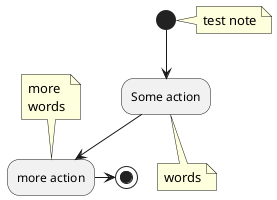 @startuml
note right: test note
(*) --> "Some action"
note bottom: words
"Some action" --> "more action"
note top: more\nwords
"more action" -> (*)
@enduml